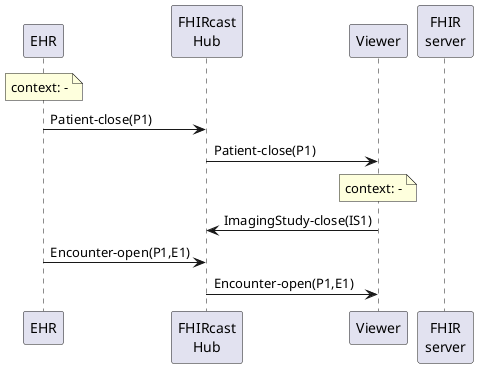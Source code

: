 @startuml


participant EHR
participant "FHIRcast\nHub" as Hub
participant Viewer
participant "FHIR\nserver" as FS

note over of EHR
  context: -
end note
EHR -> Hub: Patient-close(P1)
Hub -> Viewer: Patient-close(P1)
note over of Viewer
  context: -
end note
Viewer -> Hub: ImagingStudy-close(IS1)
EHR -> Hub: Encounter-open(P1,E1)
Hub -> Viewer: Encounter-open(P1,E1)

@enduml